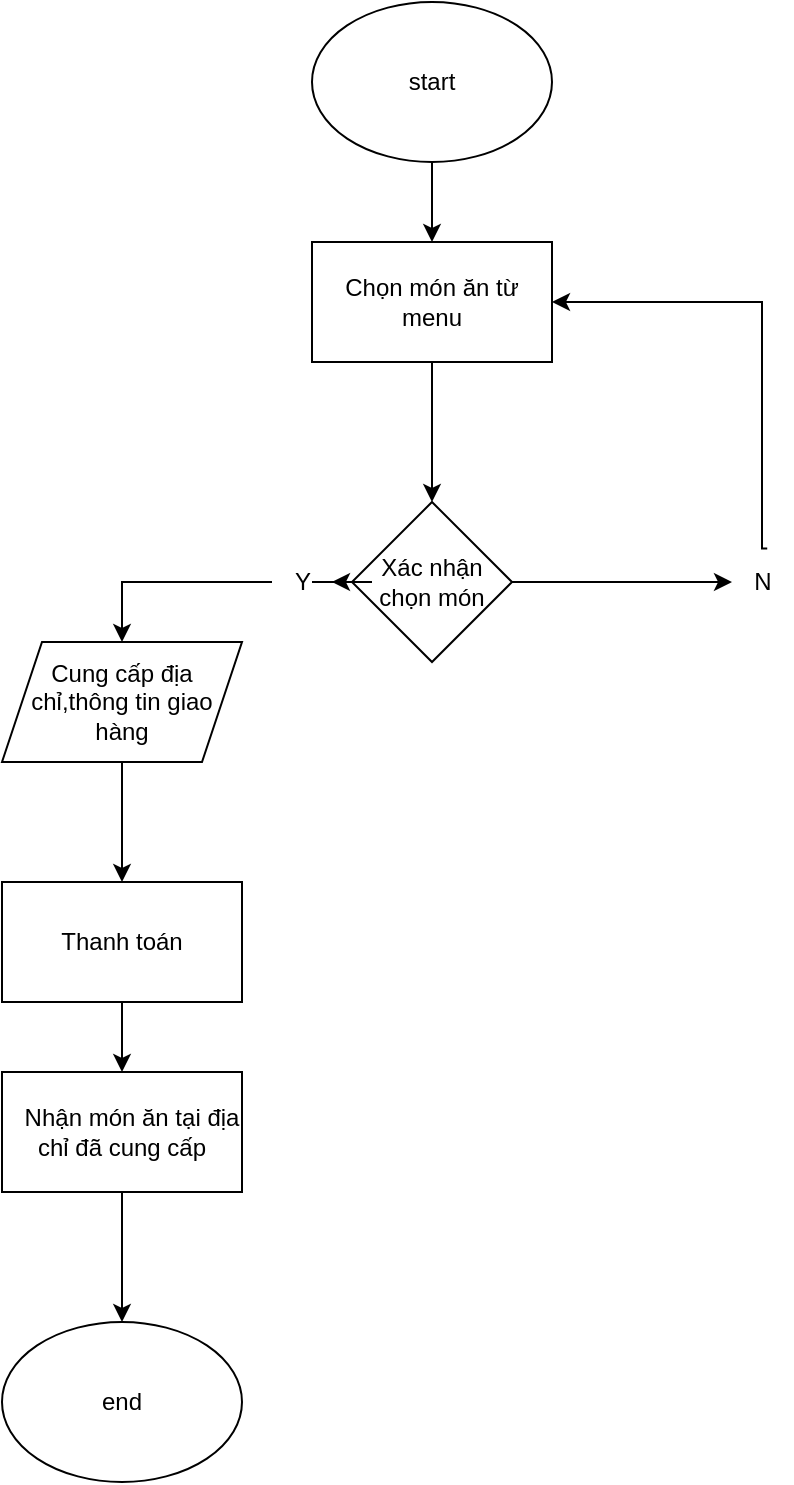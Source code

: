 <mxfile version="28.2.3">
  <diagram name="Trang-1" id="FHnisxPVvG0NzuaJt_NG">
    <mxGraphModel dx="1042" dy="527" grid="1" gridSize="10" guides="1" tooltips="1" connect="1" arrows="1" fold="1" page="1" pageScale="1" pageWidth="827" pageHeight="1169" math="0" shadow="0">
      <root>
        <mxCell id="0" />
        <mxCell id="1" parent="0" />
        <mxCell id="xlEnbBvbEmKkMg_4plet-5" value="" style="edgeStyle=orthogonalEdgeStyle;rounded=0;orthogonalLoop=1;jettySize=auto;html=1;" parent="1" source="xlEnbBvbEmKkMg_4plet-1" target="Qxmt5_sUUPpXOPk8A0IZ-1" edge="1">
          <mxGeometry relative="1" as="geometry">
            <mxPoint x="400" y="190" as="targetPoint" />
          </mxGeometry>
        </mxCell>
        <mxCell id="xlEnbBvbEmKkMg_4plet-1" value="start" style="ellipse;whiteSpace=wrap;html=1;" parent="1" vertex="1">
          <mxGeometry x="340" y="20" width="120" height="80" as="geometry" />
        </mxCell>
        <mxCell id="LwkcQNN0YSsaFECB714L-6" value="" style="edgeStyle=orthogonalEdgeStyle;rounded=0;orthogonalLoop=1;jettySize=auto;html=1;" parent="1" source="Qxmt5_sUUPpXOPk8A0IZ-1" target="LwkcQNN0YSsaFECB714L-5" edge="1">
          <mxGeometry relative="1" as="geometry">
            <mxPoint x="400" y="250" as="sourcePoint" />
          </mxGeometry>
        </mxCell>
        <mxCell id="LwkcQNN0YSsaFECB714L-8" value="" style="edgeStyle=orthogonalEdgeStyle;rounded=0;orthogonalLoop=1;jettySize=auto;html=1;exitX=0.587;exitY=-0.06;exitDx=0;exitDy=0;exitPerimeter=0;" parent="1" source="Qxmt5_sUUPpXOPk8A0IZ-5" target="Qxmt5_sUUPpXOPk8A0IZ-1" edge="1">
          <mxGeometry relative="1" as="geometry">
            <mxPoint x="520" y="310" as="targetPoint" />
            <Array as="points">
              <mxPoint x="565" y="293" />
              <mxPoint x="565" y="170" />
            </Array>
          </mxGeometry>
        </mxCell>
        <mxCell id="LwkcQNN0YSsaFECB714L-10" value="" style="edgeStyle=orthogonalEdgeStyle;rounded=0;orthogonalLoop=1;jettySize=auto;html=1;" parent="1" source="Qxmt5_sUUPpXOPk8A0IZ-3" target="Qxmt5_sUUPpXOPk8A0IZ-7" edge="1">
          <mxGeometry relative="1" as="geometry">
            <mxPoint x="245" y="360" as="targetPoint" />
          </mxGeometry>
        </mxCell>
        <mxCell id="LwkcQNN0YSsaFECB714L-5" value="Xác nhận chọn món" style="rhombus;whiteSpace=wrap;html=1;" parent="1" vertex="1">
          <mxGeometry x="360" y="270" width="80" height="80" as="geometry" />
        </mxCell>
        <mxCell id="LwkcQNN0YSsaFECB714L-12" value="" style="edgeStyle=orthogonalEdgeStyle;rounded=0;orthogonalLoop=1;jettySize=auto;html=1;exitX=0.5;exitY=1;exitDx=0;exitDy=0;" parent="1" source="Qxmt5_sUUPpXOPk8A0IZ-7" target="LwkcQNN0YSsaFECB714L-9" edge="1">
          <mxGeometry relative="1" as="geometry">
            <Array as="points" />
            <mxPoint x="240" y="470" as="targetPoint" />
          </mxGeometry>
        </mxCell>
        <mxCell id="Qxmt5_sUUPpXOPk8A0IZ-8" value="" style="edgeStyle=orthogonalEdgeStyle;rounded=0;orthogonalLoop=1;jettySize=auto;html=1;" parent="1" source="Qxmt5_sUUPpXOPk8A0IZ-9" target="LwkcQNN0YSsaFECB714L-13" edge="1">
          <mxGeometry relative="1" as="geometry">
            <mxPoint x="200" y="610" as="sourcePoint" />
          </mxGeometry>
        </mxCell>
        <mxCell id="LwkcQNN0YSsaFECB714L-9" value="Thanh toán" style="whiteSpace=wrap;html=1;" parent="1" vertex="1">
          <mxGeometry x="185" y="460" width="120" height="60" as="geometry" />
        </mxCell>
        <mxCell id="LwkcQNN0YSsaFECB714L-13" value="end" style="ellipse;whiteSpace=wrap;html=1;" parent="1" vertex="1">
          <mxGeometry x="185" y="680" width="120" height="80" as="geometry" />
        </mxCell>
        <mxCell id="LwkcQNN0YSsaFECB714L-14" value="" style="endArrow=classic;html=1;rounded=0;" parent="1" source="LwkcQNN0YSsaFECB714L-9" target="Qxmt5_sUUPpXOPk8A0IZ-9" edge="1">
          <mxGeometry width="50" height="50" relative="1" as="geometry">
            <mxPoint x="245" y="530" as="sourcePoint" />
            <mxPoint x="320" y="580" as="targetPoint" />
          </mxGeometry>
        </mxCell>
        <mxCell id="Qxmt5_sUUPpXOPk8A0IZ-1" value="Chọn món ăn từ menu" style="rounded=0;whiteSpace=wrap;html=1;" parent="1" vertex="1">
          <mxGeometry x="340" y="140" width="120" height="60" as="geometry" />
        </mxCell>
        <mxCell id="Qxmt5_sUUPpXOPk8A0IZ-4" value="" style="edgeStyle=orthogonalEdgeStyle;rounded=0;orthogonalLoop=1;jettySize=auto;html=1;" parent="1" source="LwkcQNN0YSsaFECB714L-5" target="Qxmt5_sUUPpXOPk8A0IZ-3" edge="1">
          <mxGeometry relative="1" as="geometry">
            <mxPoint x="360" y="310" as="sourcePoint" />
            <mxPoint x="305" y="310" as="targetPoint" />
          </mxGeometry>
        </mxCell>
        <mxCell id="Qxmt5_sUUPpXOPk8A0IZ-3" value="Y" style="text;html=1;align=center;verticalAlign=middle;resizable=0;points=[];autosize=1;strokeColor=none;fillColor=none;" parent="1" vertex="1">
          <mxGeometry x="320" y="295" width="30" height="30" as="geometry" />
        </mxCell>
        <mxCell id="Qxmt5_sUUPpXOPk8A0IZ-6" value="" style="edgeStyle=orthogonalEdgeStyle;rounded=0;orthogonalLoop=1;jettySize=auto;html=1;" parent="1" source="LwkcQNN0YSsaFECB714L-5" target="Qxmt5_sUUPpXOPk8A0IZ-5" edge="1">
          <mxGeometry relative="1" as="geometry">
            <mxPoint x="440" y="310" as="sourcePoint" />
            <mxPoint x="510" y="310" as="targetPoint" />
          </mxGeometry>
        </mxCell>
        <mxCell id="Qxmt5_sUUPpXOPk8A0IZ-5" value="N" style="text;html=1;align=center;verticalAlign=middle;resizable=0;points=[];autosize=1;strokeColor=none;fillColor=none;" parent="1" vertex="1">
          <mxGeometry x="550" y="295" width="30" height="30" as="geometry" />
        </mxCell>
        <mxCell id="Qxmt5_sUUPpXOPk8A0IZ-7" value="Cung cấp địa chỉ,thông tin giao hàng" style="shape=parallelogram;perimeter=parallelogramPerimeter;whiteSpace=wrap;html=1;fixedSize=1;" parent="1" vertex="1">
          <mxGeometry x="185" y="340" width="120" height="60" as="geometry" />
        </mxCell>
        <mxCell id="Qxmt5_sUUPpXOPk8A0IZ-9" value="&amp;nbsp; &amp;nbsp;Nhận món ăn tại địa chỉ đã cung cấp" style="rounded=0;whiteSpace=wrap;html=1;" parent="1" vertex="1">
          <mxGeometry x="185" y="555" width="120" height="60" as="geometry" />
        </mxCell>
      </root>
    </mxGraphModel>
  </diagram>
</mxfile>
